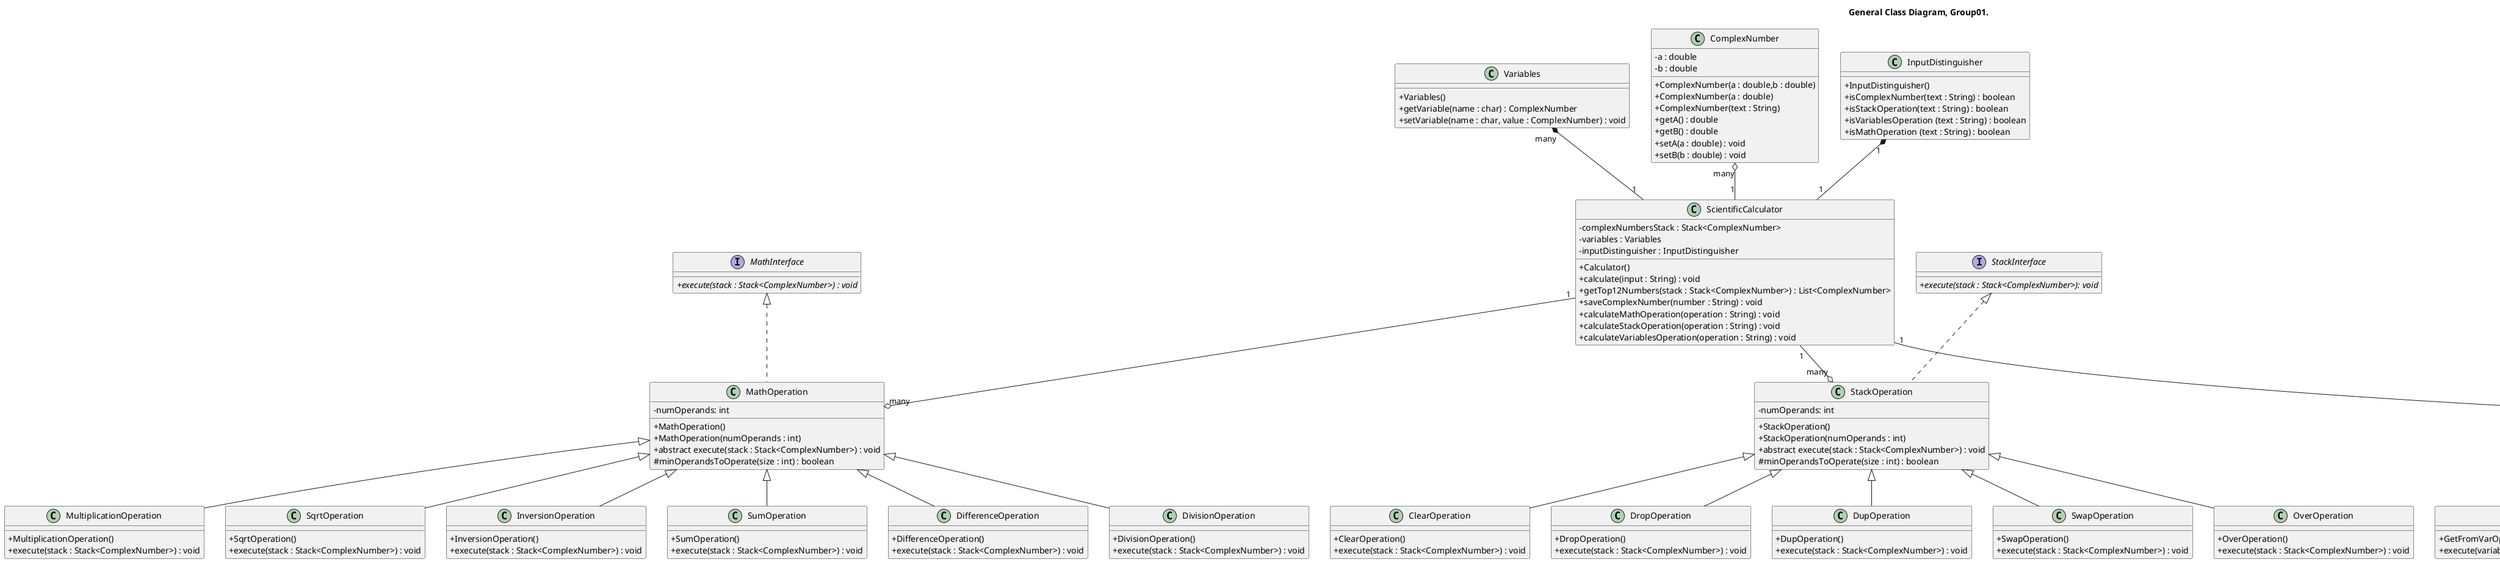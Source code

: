 @startuml General_ClassDiagram_Group01.


title General Class Diagram, Group01.

skinparam ClassAttributeIconSize 0

interface MathInterface{
	+ {abstract} execute(stack : Stack<ComplexNumber>) : void
}

abstract class MathOperation{
	- numOperands: int
	+ MathOperation()	
	+ MathOperation(numOperands : int)
	+ abstract execute(stack : Stack<ComplexNumber>) : void
	# minOperandsToOperate(size : int) : boolean
}

class SumOperation{
	+ SumOperation()
	+ execute(stack : Stack<ComplexNumber>) : void
}

class DifferenceOperation{
	+ DifferenceOperation()
	+ execute(stack : Stack<ComplexNumber>) : void
}

class DivisionOperation{
	+ DivisionOperation()
	+ execute(stack : Stack<ComplexNumber>) : void
}

class MultiplicationOperation{
	+ MultiplicationOperation()
	+ execute(stack : Stack<ComplexNumber>) : void
}

class SqrtOperation{
	+ SqrtOperation()
	+ execute(stack : Stack<ComplexNumber>) : void
}

class InversionOperation{
	+ InversionOperation()
	+ execute(stack : Stack<ComplexNumber>) : void
}

interface StackInterface{
	+ {abstract} execute(stack : Stack<ComplexNumber>): void
}

abstract class StackOperation{
	- numOperands: int
	+ StackOperation()	
	+ StackOperation(numOperands : int)
	+ abstract execute(stack : Stack<ComplexNumber>) : void
	# minOperandsToOperate(size : int) : boolean
}

class ClearOperation{
        + ClearOperation()
        + execute(stack : Stack<ComplexNumber>) : void
}

class DropOperation{
        + DropOperation()
        + execute(stack : Stack<ComplexNumber>) : void
}

class DupOperation{
        + DupOperation()
        + execute(stack : Stack<ComplexNumber>) : void
}

class SwapOperation{
        + SwapOperation()
        + execute(stack : Stack<ComplexNumber>) : void
}

class OverOperation{
        + OverOperation()
        + execute(stack : Stack<ComplexNumber>) : void
}

interface VariablesInterface{
	+ {abstract} execute(variables : Variables, stack : Stack<ComplexNumber>, name : char): void
}

abstract class VariablesOperation{
	- numOperands: int
	+ VariablesOperation()	
	+ VariablesOperation(numOperands : int)
	+ abstract execute(variables : Variables, stack : Stack<ComplexNumber>, name : char) : void
	# minOperandsToOperate(size : int) : boolean
}

class SaveIntoVarOperation{
        + SaveIntoVarOperation()
        + execute(variables : Variables, stack : Stack<ComplexNumber>, name : char) : void
}

class GetFromVarOperation{
        + GetFromVarOperation()
        + execute(variables : Variables, stack : Stack<ComplexNumber>, name : char) : void
}

class MinusVarOperation{
        + MinusVarOperation()
        + execute(variables : Variables, stack : Stack<ComplexNumber>, name : char) : void
}

class PlusVarOperation{
        + PlusVarOperation()
        + execute(variables : Variables, stack : Stack<ComplexNumber>, name : char) : void
}

class Variables{
    + Variables()
    + getVariable(name : char) : ComplexNumber
    + setVariable(name : char, value : ComplexNumber) : void
}

class ComplexNumber{
    - a : double
    - b : double
    + ComplexNumber(a : double,b : double)
    + ComplexNumber(a : double)
    + ComplexNumber(text : String)
    + getA() : double
    + getB() : double 
    + setA(a : double) : void
    + setB(b : double) : void
}

class InputDistinguisher{
    + InputDistinguisher()
    + isComplexNumber(text : String) : boolean
    + isStackOperation(text : String) : boolean
    + isVariablesOperation (text : String) : boolean
    + isMathOperation (text : String) : boolean
}

class Exception{
    + Exception()
    + Exception(msg : String)
}

class MathErrorException{
    + MathErrorException()
    + MathErrorException(msg : String)
}
class StackErrorException{
    + StackErrorException()
    + StackErrorException(msg : String)
}
class SyntaxErrorException{
    + SyntaxErrorException()
    + SyntaxErrorException(msg : String)
}

class ScientificCalculator{
    - complexNumbersStack : Stack<ComplexNumber>
    - variables : Variables
    - inputDistinguisher : InputDistinguisher
    + Calculator()
    + calculate(input : String) : void 
    + getTop12Numbers(stack : Stack<ComplexNumber>) : List<ComplexNumber>
    + saveComplexNumber(number : String) : void
    + calculateMathOperation(operation : String) : void
    + calculateStackOperation(operation : String) : void
    + calculateVariablesOperation(operation : String) : void
}

ComplexNumber "many" o-- "1" ScientificCalculator
Variables "many" *-- "1" ScientificCalculator
InputDistinguisher "1" *-- "1" ScientificCalculator

class MathErrorException extends Exception
class SyntaxErrorException extends Exception
class StackErrorException extends Exception

class MathOperation implements MathInterface
class SumOperation extends MathOperation
class DifferenceOperation extends MathOperation
class DivisionOperation extends MathOperation
class MultiplicationOperation extends MathOperation
class SqrtOperation extends MathOperation
class InversionOperation extends MathOperation

class StackOperation implements StackInterface 
class ClearOperation extends StackOperation 
class DropOperation extends StackOperation
class DupOperation extends StackOperation
class SwapOperation extends StackOperation
class OverOperation extends StackOperation

class VariablesOperation implements VariablesInterface 
class SaveIntoVarOperation extends VariablesOperation
class GetFromVarOperation extends VariablesOperation
class MinusVarOperation extends VariablesOperation
class PlusVarOperation extends VariablesOperation

ScientificCalculator "1" --o "many" MathOperation
ScientificCalculator "1" --o "many" StackOperation
ScientificCalculator "1" --o "many" VariablesOperation

@enduml